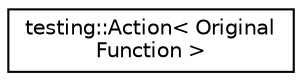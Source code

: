 digraph "Иерархия классов. Графический вид."
{
 // LATEX_PDF_SIZE
  edge [fontname="Helvetica",fontsize="10",labelfontname="Helvetica",labelfontsize="10"];
  node [fontname="Helvetica",fontsize="10",shape=record];
  rankdir="LR";
  Node0 [label="testing::Action\< Original\lFunction \>",height=0.2,width=0.4,color="black", fillcolor="white", style="filled",URL="$classtesting_1_1Action.html",tooltip=" "];
}
